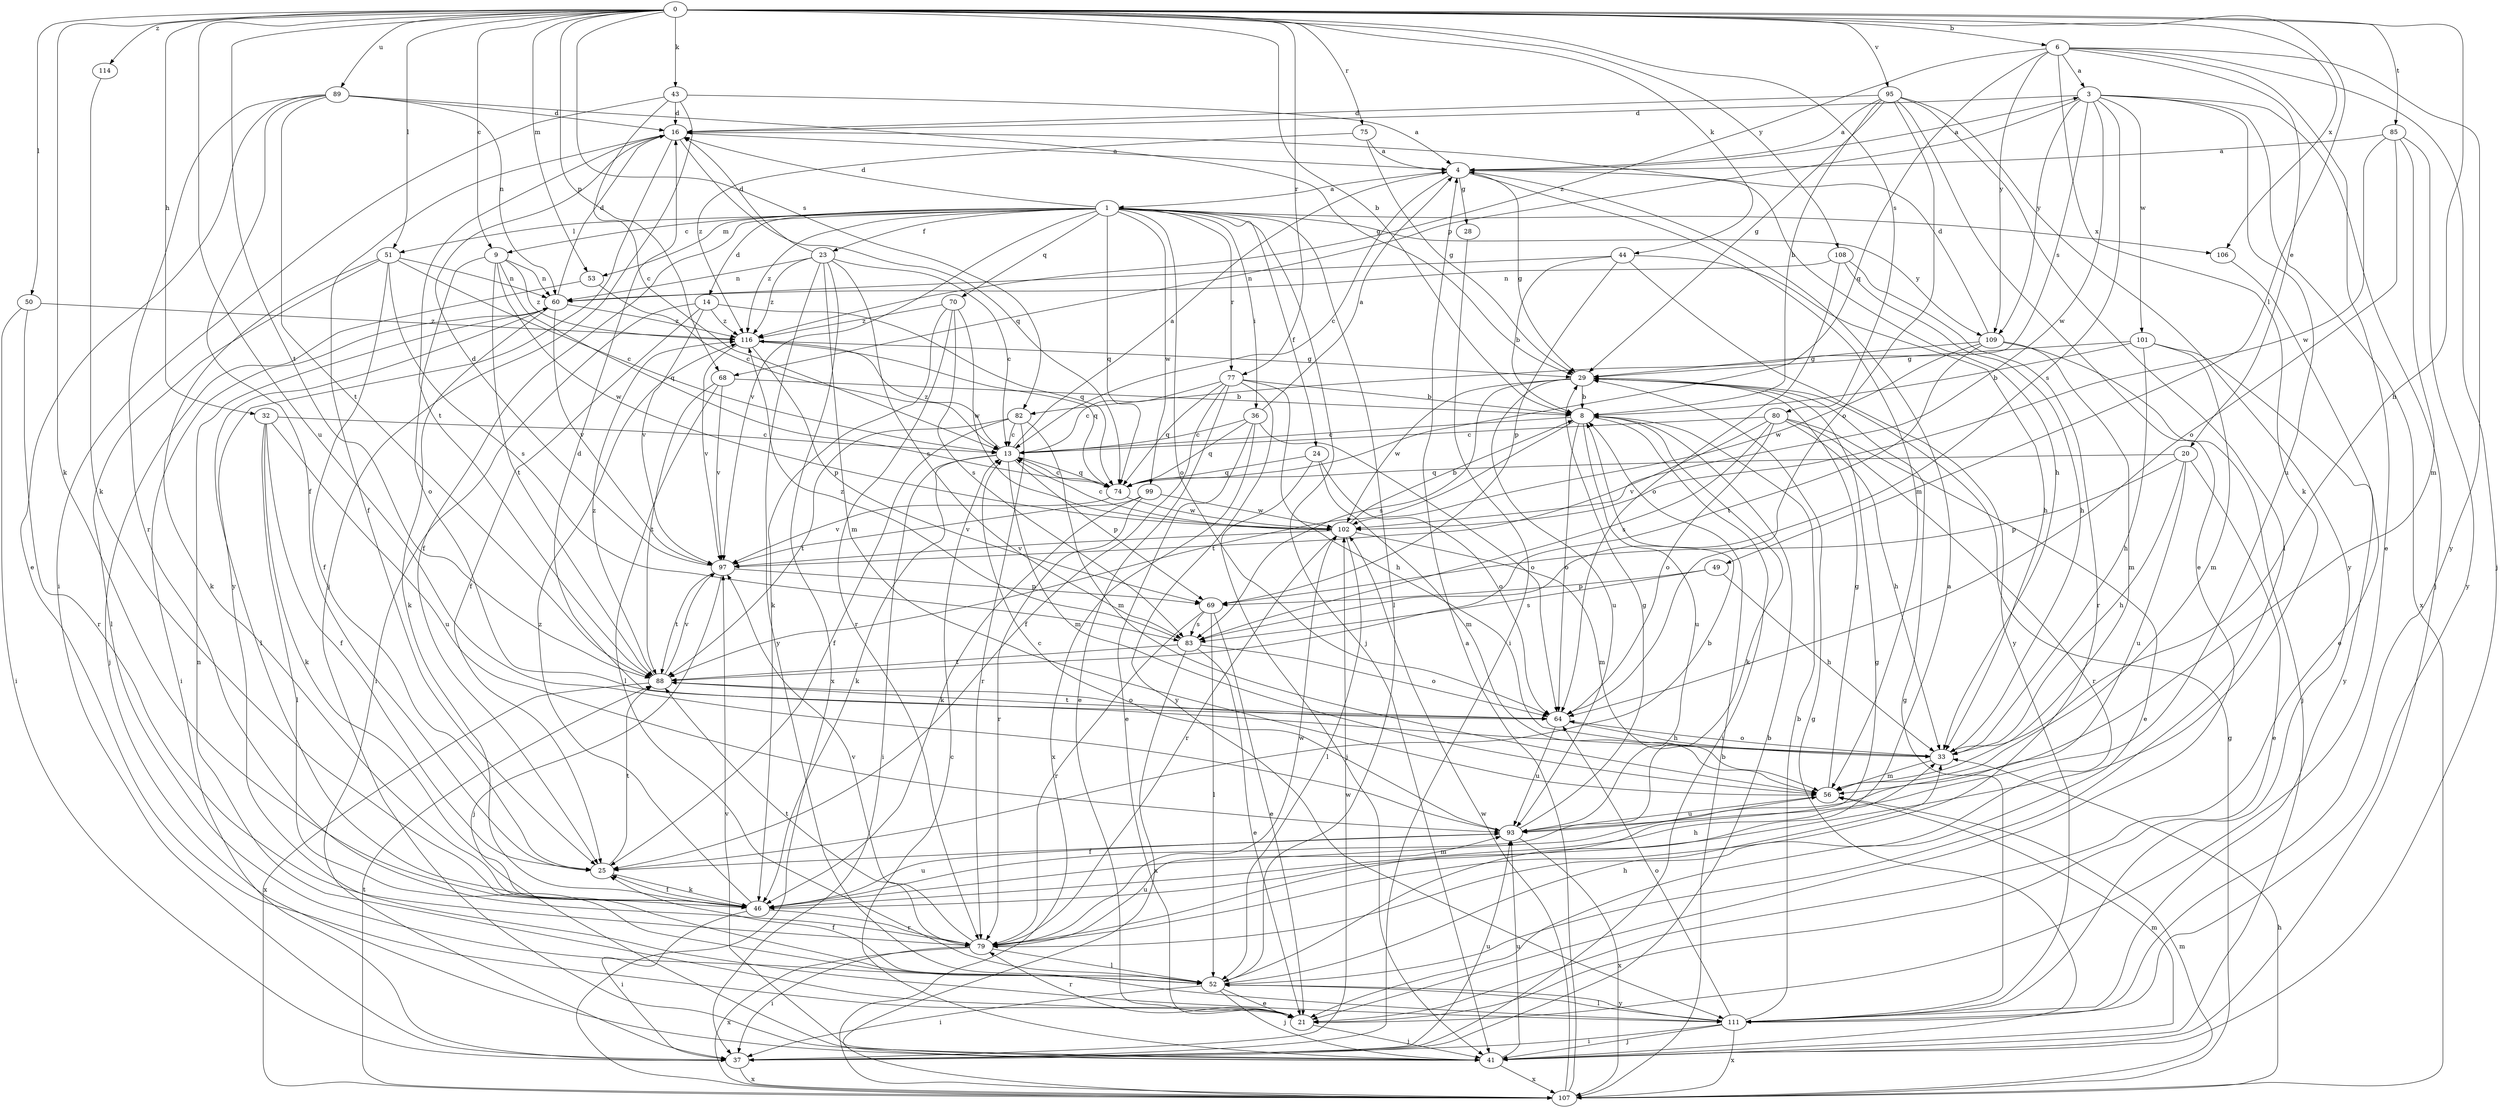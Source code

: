 strict digraph  {
0;
1;
3;
4;
6;
8;
9;
13;
14;
16;
20;
21;
23;
24;
25;
28;
29;
32;
33;
36;
37;
41;
43;
44;
46;
49;
50;
51;
52;
53;
56;
60;
64;
68;
69;
70;
74;
75;
77;
79;
80;
82;
83;
85;
88;
89;
93;
95;
97;
99;
101;
102;
106;
107;
108;
109;
111;
114;
116;
0 -> 6  [label=b];
0 -> 8  [label=b];
0 -> 9  [label=c];
0 -> 32  [label=h];
0 -> 33  [label=h];
0 -> 43  [label=k];
0 -> 44  [label=k];
0 -> 46  [label=k];
0 -> 49  [label=l];
0 -> 50  [label=l];
0 -> 51  [label=l];
0 -> 53  [label=m];
0 -> 68  [label=p];
0 -> 75  [label=r];
0 -> 77  [label=r];
0 -> 80  [label=s];
0 -> 82  [label=s];
0 -> 85  [label=t];
0 -> 88  [label=t];
0 -> 89  [label=u];
0 -> 93  [label=u];
0 -> 95  [label=v];
0 -> 106  [label=x];
0 -> 108  [label=y];
0 -> 114  [label=z];
1 -> 9  [label=c];
1 -> 14  [label=d];
1 -> 16  [label=d];
1 -> 23  [label=f];
1 -> 24  [label=f];
1 -> 25  [label=f];
1 -> 36  [label=i];
1 -> 41  [label=j];
1 -> 51  [label=l];
1 -> 52  [label=l];
1 -> 53  [label=m];
1 -> 64  [label=o];
1 -> 70  [label=q];
1 -> 74  [label=q];
1 -> 77  [label=r];
1 -> 97  [label=v];
1 -> 99  [label=w];
1 -> 106  [label=x];
1 -> 109  [label=y];
1 -> 116  [label=z];
3 -> 16  [label=d];
3 -> 41  [label=j];
3 -> 68  [label=p];
3 -> 82  [label=s];
3 -> 83  [label=s];
3 -> 93  [label=u];
3 -> 101  [label=w];
3 -> 102  [label=w];
3 -> 107  [label=x];
3 -> 109  [label=y];
4 -> 1  [label=a];
4 -> 3  [label=a];
4 -> 13  [label=c];
4 -> 28  [label=g];
4 -> 29  [label=g];
4 -> 33  [label=h];
4 -> 56  [label=m];
6 -> 3  [label=a];
6 -> 20  [label=e];
6 -> 21  [label=e];
6 -> 41  [label=j];
6 -> 46  [label=k];
6 -> 74  [label=q];
6 -> 109  [label=y];
6 -> 111  [label=y];
6 -> 116  [label=z];
8 -> 13  [label=c];
8 -> 37  [label=i];
8 -> 46  [label=k];
8 -> 64  [label=o];
8 -> 88  [label=t];
8 -> 93  [label=u];
9 -> 60  [label=n];
9 -> 64  [label=o];
9 -> 74  [label=q];
9 -> 88  [label=t];
9 -> 102  [label=w];
9 -> 116  [label=z];
13 -> 4  [label=a];
13 -> 37  [label=i];
13 -> 46  [label=k];
13 -> 56  [label=m];
13 -> 69  [label=p];
13 -> 74  [label=q];
13 -> 116  [label=z];
14 -> 25  [label=f];
14 -> 37  [label=i];
14 -> 74  [label=q];
14 -> 97  [label=v];
14 -> 116  [label=z];
16 -> 4  [label=a];
16 -> 25  [label=f];
16 -> 74  [label=q];
16 -> 88  [label=t];
16 -> 111  [label=y];
20 -> 21  [label=e];
20 -> 33  [label=h];
20 -> 69  [label=p];
20 -> 74  [label=q];
20 -> 93  [label=u];
21 -> 41  [label=j];
21 -> 60  [label=n];
21 -> 79  [label=r];
23 -> 13  [label=c];
23 -> 16  [label=d];
23 -> 56  [label=m];
23 -> 60  [label=n];
23 -> 83  [label=s];
23 -> 107  [label=x];
23 -> 111  [label=y];
23 -> 116  [label=z];
24 -> 41  [label=j];
24 -> 56  [label=m];
24 -> 64  [label=o];
24 -> 74  [label=q];
25 -> 8  [label=b];
25 -> 46  [label=k];
25 -> 88  [label=t];
28 -> 37  [label=i];
29 -> 8  [label=b];
29 -> 83  [label=s];
29 -> 93  [label=u];
29 -> 102  [label=w];
32 -> 13  [label=c];
32 -> 25  [label=f];
32 -> 46  [label=k];
32 -> 52  [label=l];
32 -> 93  [label=u];
33 -> 16  [label=d];
33 -> 56  [label=m];
33 -> 64  [label=o];
36 -> 4  [label=a];
36 -> 13  [label=c];
36 -> 21  [label=e];
36 -> 64  [label=o];
36 -> 74  [label=q];
36 -> 107  [label=x];
37 -> 8  [label=b];
37 -> 93  [label=u];
37 -> 102  [label=w];
37 -> 107  [label=x];
41 -> 13  [label=c];
41 -> 29  [label=g];
41 -> 56  [label=m];
41 -> 93  [label=u];
41 -> 97  [label=v];
41 -> 107  [label=x];
43 -> 4  [label=a];
43 -> 13  [label=c];
43 -> 16  [label=d];
43 -> 37  [label=i];
43 -> 41  [label=j];
44 -> 8  [label=b];
44 -> 33  [label=h];
44 -> 60  [label=n];
44 -> 69  [label=p];
44 -> 111  [label=y];
46 -> 25  [label=f];
46 -> 33  [label=h];
46 -> 37  [label=i];
46 -> 56  [label=m];
46 -> 79  [label=r];
46 -> 93  [label=u];
46 -> 116  [label=z];
49 -> 33  [label=h];
49 -> 69  [label=p];
49 -> 83  [label=s];
50 -> 37  [label=i];
50 -> 79  [label=r];
50 -> 116  [label=z];
51 -> 13  [label=c];
51 -> 25  [label=f];
51 -> 46  [label=k];
51 -> 52  [label=l];
51 -> 60  [label=n];
51 -> 83  [label=s];
52 -> 4  [label=a];
52 -> 21  [label=e];
52 -> 25  [label=f];
52 -> 33  [label=h];
52 -> 37  [label=i];
52 -> 41  [label=j];
52 -> 111  [label=y];
53 -> 13  [label=c];
53 -> 41  [label=j];
56 -> 29  [label=g];
56 -> 93  [label=u];
60 -> 16  [label=d];
60 -> 37  [label=i];
60 -> 46  [label=k];
60 -> 52  [label=l];
60 -> 97  [label=v];
60 -> 116  [label=z];
64 -> 33  [label=h];
64 -> 88  [label=t];
64 -> 93  [label=u];
68 -> 8  [label=b];
68 -> 52  [label=l];
68 -> 88  [label=t];
68 -> 97  [label=v];
69 -> 21  [label=e];
69 -> 52  [label=l];
69 -> 79  [label=r];
69 -> 83  [label=s];
70 -> 46  [label=k];
70 -> 79  [label=r];
70 -> 83  [label=s];
70 -> 102  [label=w];
70 -> 116  [label=z];
74 -> 13  [label=c];
74 -> 97  [label=v];
74 -> 102  [label=w];
75 -> 4  [label=a];
75 -> 29  [label=g];
75 -> 116  [label=z];
77 -> 8  [label=b];
77 -> 13  [label=c];
77 -> 21  [label=e];
77 -> 25  [label=f];
77 -> 33  [label=h];
77 -> 74  [label=q];
77 -> 111  [label=y];
79 -> 29  [label=g];
79 -> 37  [label=i];
79 -> 52  [label=l];
79 -> 88  [label=t];
79 -> 93  [label=u];
79 -> 97  [label=v];
79 -> 102  [label=w];
79 -> 107  [label=x];
80 -> 13  [label=c];
80 -> 21  [label=e];
80 -> 33  [label=h];
80 -> 64  [label=o];
80 -> 79  [label=r];
80 -> 83  [label=s];
80 -> 97  [label=v];
82 -> 13  [label=c];
82 -> 25  [label=f];
82 -> 56  [label=m];
82 -> 79  [label=r];
82 -> 88  [label=t];
83 -> 21  [label=e];
83 -> 64  [label=o];
83 -> 88  [label=t];
83 -> 107  [label=x];
83 -> 116  [label=z];
85 -> 4  [label=a];
85 -> 56  [label=m];
85 -> 64  [label=o];
85 -> 102  [label=w];
85 -> 111  [label=y];
88 -> 64  [label=o];
88 -> 97  [label=v];
88 -> 107  [label=x];
88 -> 116  [label=z];
89 -> 16  [label=d];
89 -> 21  [label=e];
89 -> 25  [label=f];
89 -> 29  [label=g];
89 -> 60  [label=n];
89 -> 79  [label=r];
89 -> 88  [label=t];
93 -> 13  [label=c];
93 -> 25  [label=f];
93 -> 29  [label=g];
93 -> 107  [label=x];
95 -> 4  [label=a];
95 -> 8  [label=b];
95 -> 16  [label=d];
95 -> 21  [label=e];
95 -> 29  [label=g];
95 -> 52  [label=l];
95 -> 64  [label=o];
95 -> 111  [label=y];
97 -> 16  [label=d];
97 -> 41  [label=j];
97 -> 69  [label=p];
97 -> 88  [label=t];
99 -> 46  [label=k];
99 -> 79  [label=r];
99 -> 97  [label=v];
99 -> 102  [label=w];
101 -> 8  [label=b];
101 -> 29  [label=g];
101 -> 33  [label=h];
101 -> 56  [label=m];
101 -> 111  [label=y];
102 -> 8  [label=b];
102 -> 13  [label=c];
102 -> 52  [label=l];
102 -> 56  [label=m];
102 -> 79  [label=r];
102 -> 97  [label=v];
106 -> 21  [label=e];
107 -> 4  [label=a];
107 -> 8  [label=b];
107 -> 29  [label=g];
107 -> 33  [label=h];
107 -> 56  [label=m];
107 -> 88  [label=t];
107 -> 102  [label=w];
108 -> 33  [label=h];
108 -> 60  [label=n];
108 -> 64  [label=o];
108 -> 79  [label=r];
109 -> 16  [label=d];
109 -> 29  [label=g];
109 -> 41  [label=j];
109 -> 56  [label=m];
109 -> 88  [label=t];
109 -> 102  [label=w];
111 -> 8  [label=b];
111 -> 29  [label=g];
111 -> 37  [label=i];
111 -> 41  [label=j];
111 -> 52  [label=l];
111 -> 64  [label=o];
111 -> 107  [label=x];
114 -> 46  [label=k];
116 -> 29  [label=g];
116 -> 69  [label=p];
116 -> 74  [label=q];
116 -> 97  [label=v];
}
